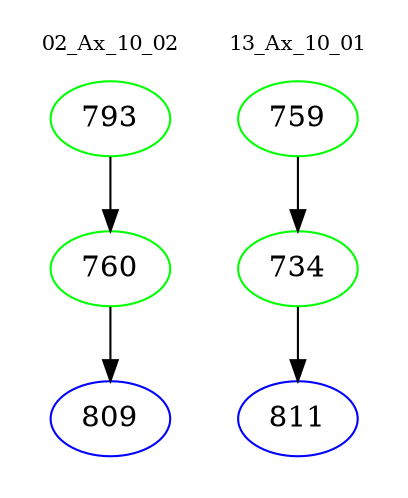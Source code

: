 digraph{
subgraph cluster_0 {
color = white
label = "02_Ax_10_02";
fontsize=10;
T0_793 [label="793", color="green"]
T0_793 -> T0_760 [color="black"]
T0_760 [label="760", color="green"]
T0_760 -> T0_809 [color="black"]
T0_809 [label="809", color="blue"]
}
subgraph cluster_1 {
color = white
label = "13_Ax_10_01";
fontsize=10;
T1_759 [label="759", color="green"]
T1_759 -> T1_734 [color="black"]
T1_734 [label="734", color="green"]
T1_734 -> T1_811 [color="black"]
T1_811 [label="811", color="blue"]
}
}

